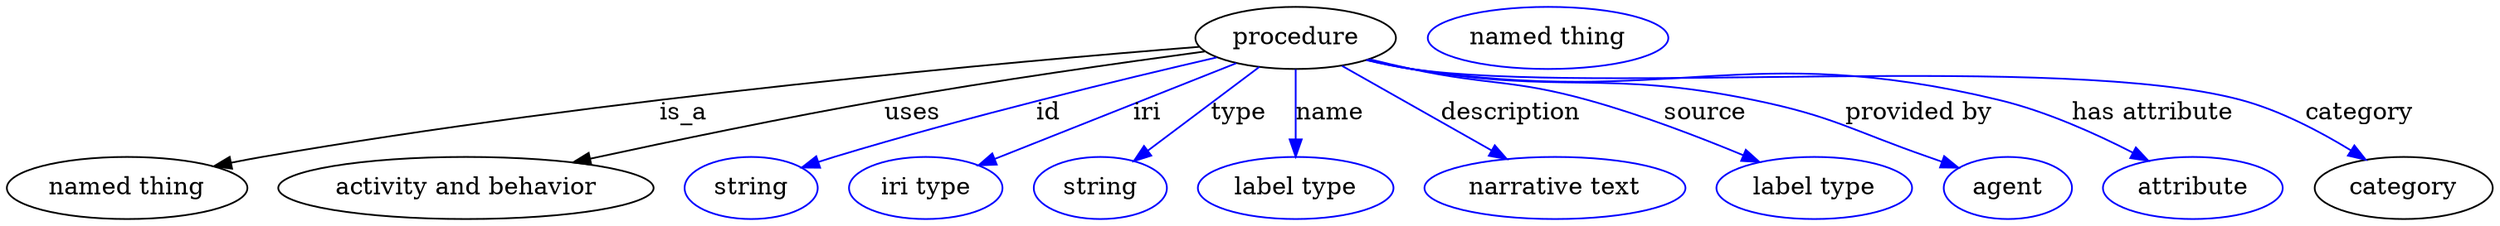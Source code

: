 digraph {
	graph [bb="0,0,1436.9,123"];
	node [label="\N"];
	procedure	[height=0.5,
		label=procedure,
		pos="745.54,105",
		width=1.6068];
	"named thing"	[height=0.5,
		pos="69.544,18",
		width=1.9318];
	procedure -> "named thing"	[label=is_a,
		lp="391.54,61.5",
		pos="e,119.77,30.611 690,99.865 583.99,91.493 345.73,70.355 147.54,36 141.77,34.999 135.78,33.865 129.79,32.669"];
	"activity and behavior"	[height=0.5,
		pos="265.54,18",
		width=3.015];
	procedure -> "activity and behavior"	[label=uses,
		lp="524.04,61.5",
		pos="e,327.53,32.835 692.94,97.151 644.62,90.65 571.08,80.227 507.54,69 450.16,58.861 385.53,45.404 337.51,35.005"];
	id	[color=blue,
		height=0.5,
		label=string,
		pos="430.54,18",
		width=1.0652];
	procedure -> id	[color=blue,
		label=id,
		lp="602.54,61.5",
		pos="e,459.59,29.766 699.84,93.698 646.39,81.342 555.44,59.355 478.54,36 475.46,35.062 472.27,34.046 469.09,32.993",
		style=solid];
	iri	[color=blue,
		height=0.5,
		label="iri type",
		pos="531.54,18",
		width=1.2277];
	procedure -> iri	[color=blue,
		label=iri,
		lp="659.54,61.5",
		pos="e,562.03,31.109 711.16,90.343 673.07,75.213 611.72,50.847 571.52,34.878",
		style=solid];
	type	[color=blue,
		height=0.5,
		label=string,
		pos="632.54,18",
		width=1.0652];
	procedure -> type	[color=blue,
		label=type,
		lp="712.54,61.5",
		pos="e,651.91,33.569 724.55,88.211 706.35,74.516 679.87,54.598 659.99,39.642",
		style=solid];
	name	[color=blue,
		height=0.5,
		label="label type",
		pos="745.54,18",
		width=1.5707];
	procedure -> name	[color=blue,
		label=name,
		lp="765.54,61.5",
		pos="e,745.54,36.175 745.54,86.799 745.54,75.163 745.54,59.548 745.54,46.237",
		style=solid];
	description	[color=blue,
		height=0.5,
		label="narrative text",
		pos="895.54,18",
		width=2.0943];
	procedure -> description	[color=blue,
		label=description,
		lp="870.04,61.5",
		pos="e,867.69,34.785 772.36,88.804 796.51,75.118 832.22,54.882 858.99,39.716",
		style=solid];
	source	[color=blue,
		height=0.5,
		label="label type",
		pos="1045.5,18",
		width=1.5707];
	procedure -> source	[color=blue,
		label=source,
		lp="983.54,61.5",
		pos="e,1014.1,32.967 787.68,92.618 795.58,90.634 803.79,88.672 811.54,87 856.97,77.197 869.74,81.342 914.54,69 945.45,60.487 979.22,47.503 \
1004.7,36.899",
		style=solid];
	"provided by"	[color=blue,
		height=0.5,
		label=agent,
		pos="1157.5,18",
		width=1.0291];
	procedure -> "provided by"	[color=blue,
		label="provided by",
		lp="1107,61.5",
		pos="e,1128.9,29.767 786.87,92.262 795,90.264 803.5,88.389 811.54,87 899.49,71.819 924.15,87.103 1011.5,69 1057.4,59.507 1067.4,51.448 \
1111.5,36 1114.1,35.109 1116.7,34.177 1119.4,33.229",
		style=solid];
	"has attribute"	[color=blue,
		height=0.5,
		label=attribute,
		pos="1264.5,18",
		width=1.4443];
	procedure -> "has attribute"	[color=blue,
		label="has attribute",
		lp="1242.5,61.5",
		pos="e,1239.1,33.775 786.47,92.109 794.71,90.097 803.36,88.257 811.54,87 961.99,63.902 1005.6,104.87 1153.5,69 1180.4,62.492 1208.7,49.601 \
1230.1,38.539",
		style=solid];
	category	[height=0.5,
		pos="1385.5,18",
		width=1.4263];
	procedure -> category	[color=blue,
		label=category,
		lp="1362,61.5",
		pos="e,1364.1,34.39 786.11,92.096 794.45,90.059 803.23,88.211 811.54,87 917.61,71.543 1190.2,97.339 1293.5,69 1315.6,62.943 1338.3,50.731 \
1355.6,39.893",
		style=solid];
	"named thing_category"	[color=blue,
		height=0.5,
		label="named thing",
		pos="890.54,105",
		width=1.9318];
}

